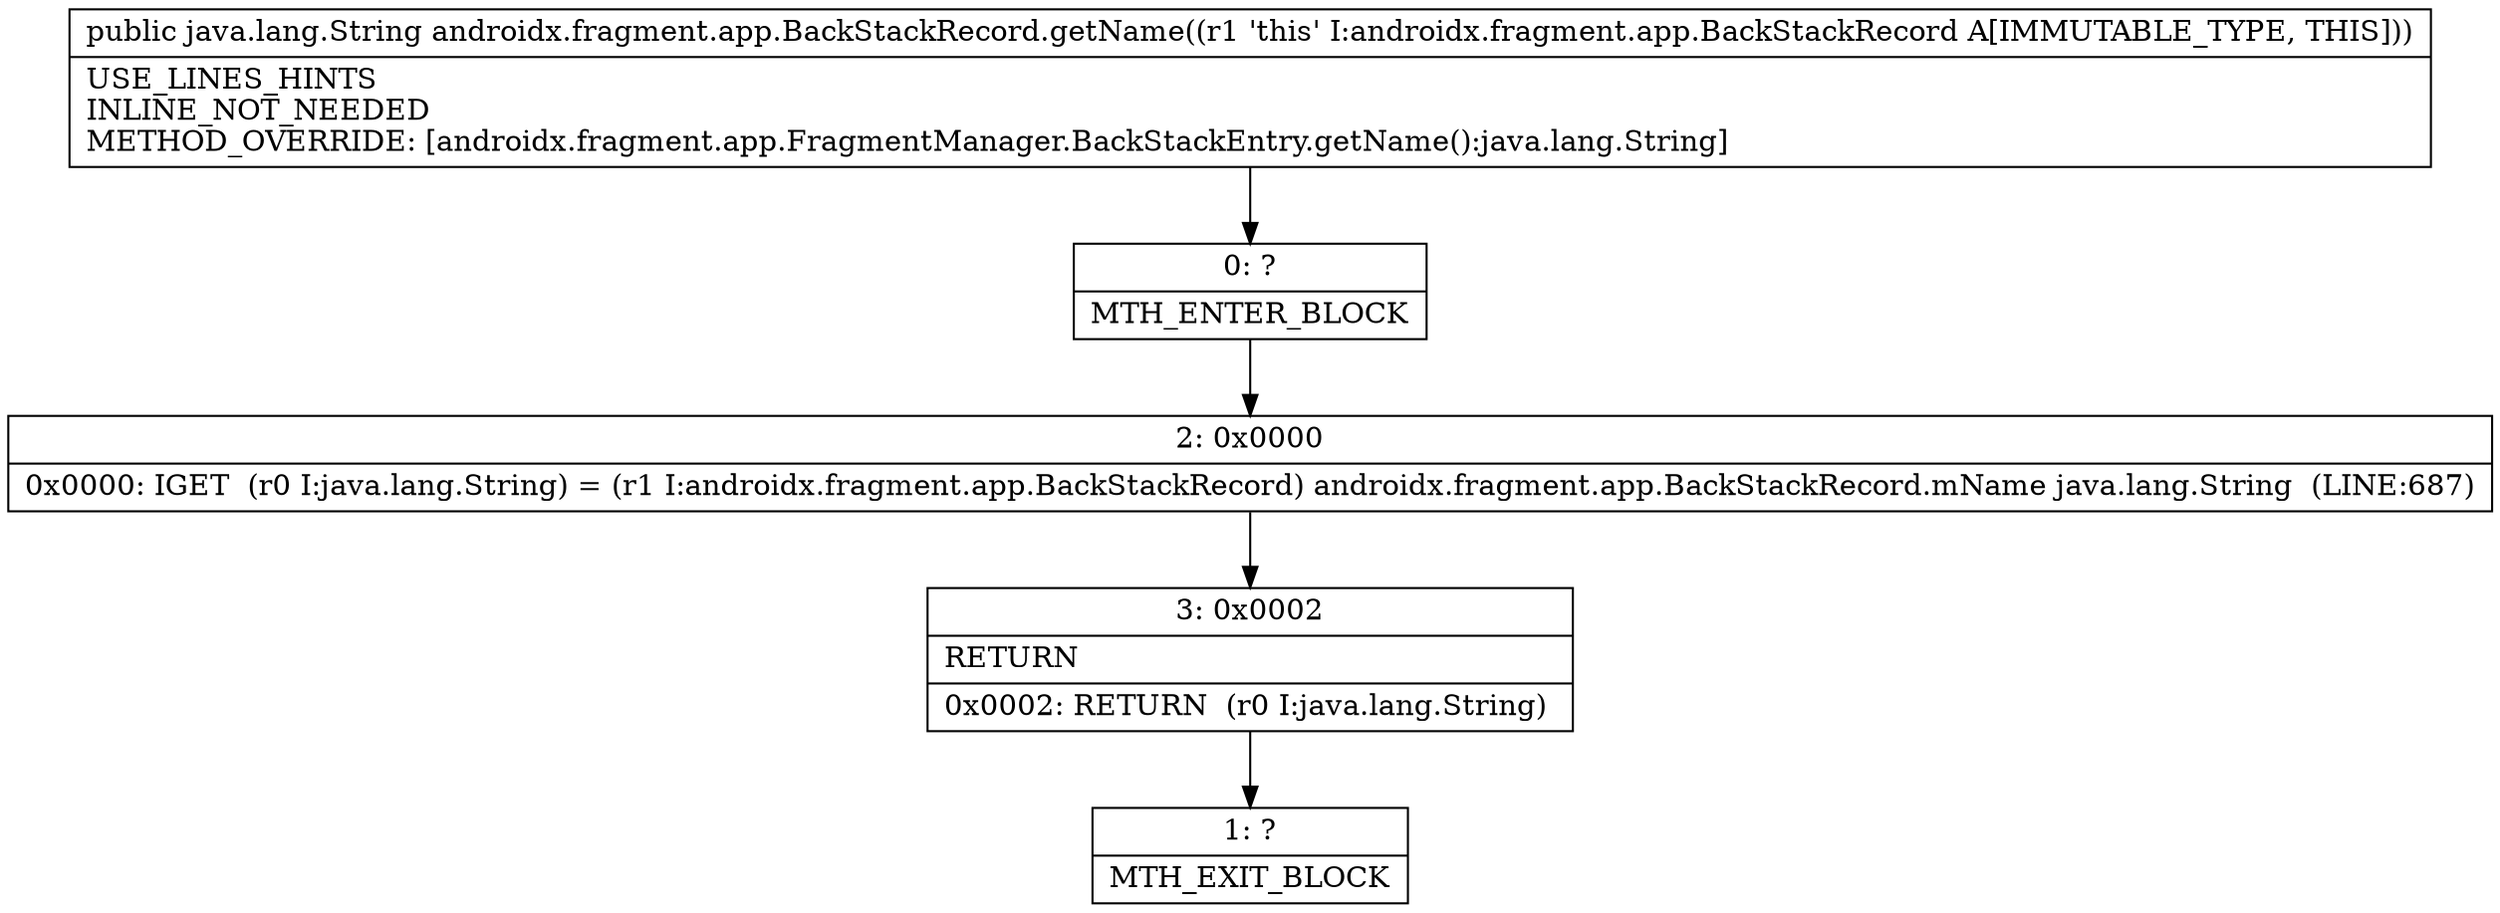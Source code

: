 digraph "CFG forandroidx.fragment.app.BackStackRecord.getName()Ljava\/lang\/String;" {
Node_0 [shape=record,label="{0\:\ ?|MTH_ENTER_BLOCK\l}"];
Node_2 [shape=record,label="{2\:\ 0x0000|0x0000: IGET  (r0 I:java.lang.String) = (r1 I:androidx.fragment.app.BackStackRecord) androidx.fragment.app.BackStackRecord.mName java.lang.String  (LINE:687)\l}"];
Node_3 [shape=record,label="{3\:\ 0x0002|RETURN\l|0x0002: RETURN  (r0 I:java.lang.String) \l}"];
Node_1 [shape=record,label="{1\:\ ?|MTH_EXIT_BLOCK\l}"];
MethodNode[shape=record,label="{public java.lang.String androidx.fragment.app.BackStackRecord.getName((r1 'this' I:androidx.fragment.app.BackStackRecord A[IMMUTABLE_TYPE, THIS]))  | USE_LINES_HINTS\lINLINE_NOT_NEEDED\lMETHOD_OVERRIDE: [androidx.fragment.app.FragmentManager.BackStackEntry.getName():java.lang.String]\l}"];
MethodNode -> Node_0;Node_0 -> Node_2;
Node_2 -> Node_3;
Node_3 -> Node_1;
}

